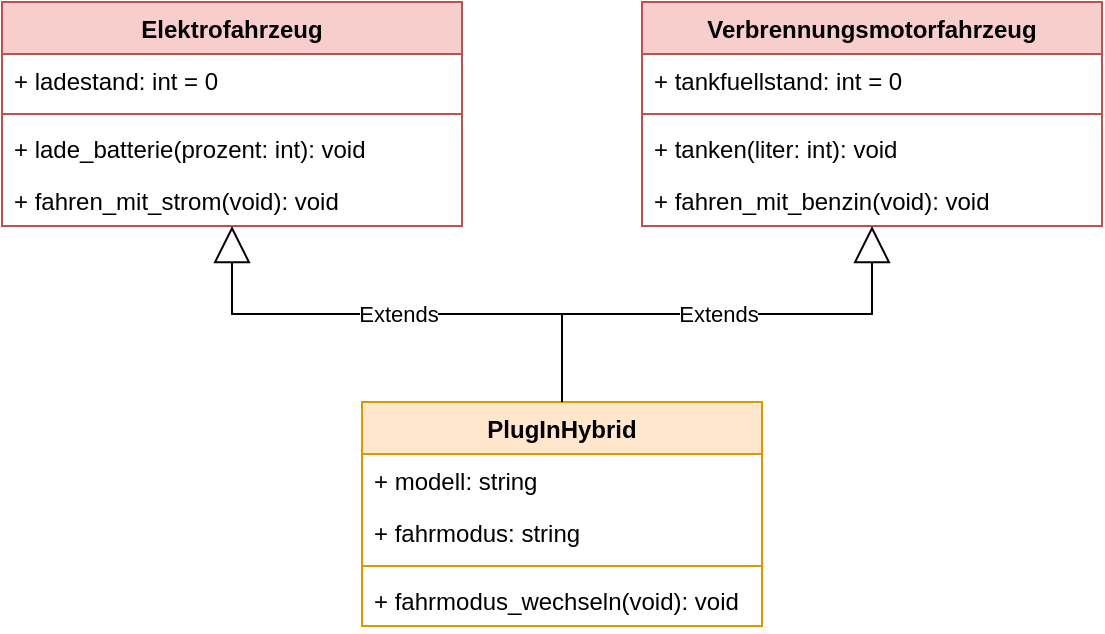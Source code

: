 <mxfile version="26.1.1">
  <diagram name="Seite-1" id="t1emL3vpIH7qn-BHUX7M">
    <mxGraphModel dx="954" dy="498" grid="1" gridSize="10" guides="1" tooltips="1" connect="1" arrows="1" fold="1" page="1" pageScale="1" pageWidth="827" pageHeight="1169" math="0" shadow="0">
      <root>
        <mxCell id="0" />
        <mxCell id="1" parent="0" />
        <mxCell id="ouGo8xsbE3St2x3m8OEg-1" value="Elektrofahrzeug" style="swimlane;fontStyle=1;align=center;verticalAlign=top;childLayout=stackLayout;horizontal=1;startSize=26;horizontalStack=0;resizeParent=1;resizeParentMax=0;resizeLast=0;collapsible=1;marginBottom=0;whiteSpace=wrap;html=1;fillColor=#f8cecc;strokeColor=#b85450;" parent="1" vertex="1">
          <mxGeometry x="120" y="40" width="230" height="112" as="geometry" />
        </mxCell>
        <mxCell id="ouGo8xsbE3St2x3m8OEg-2" value="&lt;div&gt;+ ladestand: int = 0&lt;/div&gt;" style="text;strokeColor=none;fillColor=none;align=left;verticalAlign=top;spacingLeft=4;spacingRight=4;overflow=hidden;rotatable=0;points=[[0,0.5],[1,0.5]];portConstraint=eastwest;whiteSpace=wrap;html=1;" parent="ouGo8xsbE3St2x3m8OEg-1" vertex="1">
          <mxGeometry y="26" width="230" height="26" as="geometry" />
        </mxCell>
        <mxCell id="ouGo8xsbE3St2x3m8OEg-3" value="" style="line;strokeWidth=1;fillColor=none;align=left;verticalAlign=middle;spacingTop=-1;spacingLeft=3;spacingRight=3;rotatable=0;labelPosition=right;points=[];portConstraint=eastwest;strokeColor=inherit;" parent="ouGo8xsbE3St2x3m8OEg-1" vertex="1">
          <mxGeometry y="52" width="230" height="8" as="geometry" />
        </mxCell>
        <mxCell id="ouGo8xsbE3St2x3m8OEg-4" value="+ lade_batterie(prozent: int): void" style="text;strokeColor=none;fillColor=none;align=left;verticalAlign=top;spacingLeft=4;spacingRight=4;overflow=hidden;rotatable=0;points=[[0,0.5],[1,0.5]];portConstraint=eastwest;whiteSpace=wrap;html=1;" parent="ouGo8xsbE3St2x3m8OEg-1" vertex="1">
          <mxGeometry y="60" width="230" height="26" as="geometry" />
        </mxCell>
        <mxCell id="ouGo8xsbE3St2x3m8OEg-52" value="+ fahren_mit_strom(void): void" style="text;strokeColor=none;fillColor=none;align=left;verticalAlign=top;spacingLeft=4;spacingRight=4;overflow=hidden;rotatable=0;points=[[0,0.5],[1,0.5]];portConstraint=eastwest;whiteSpace=wrap;html=1;" parent="ouGo8xsbE3St2x3m8OEg-1" vertex="1">
          <mxGeometry y="86" width="230" height="26" as="geometry" />
        </mxCell>
        <mxCell id="ouGo8xsbE3St2x3m8OEg-11" value="PlugInHybrid" style="swimlane;fontStyle=1;align=center;verticalAlign=top;childLayout=stackLayout;horizontal=1;startSize=26;horizontalStack=0;resizeParent=1;resizeParentMax=0;resizeLast=0;collapsible=1;marginBottom=0;whiteSpace=wrap;html=1;fillColor=#ffe6cc;strokeColor=#d79b00;" parent="1" vertex="1">
          <mxGeometry x="300" y="240" width="200" height="112" as="geometry">
            <mxRectangle x="190" y="280" width="70" height="30" as="alternateBounds" />
          </mxGeometry>
        </mxCell>
        <mxCell id="ouGo8xsbE3St2x3m8OEg-12" value="&lt;div&gt;+ modell: string&lt;/div&gt;" style="text;strokeColor=none;fillColor=none;align=left;verticalAlign=top;spacingLeft=4;spacingRight=4;overflow=hidden;rotatable=0;points=[[0,0.5],[1,0.5]];portConstraint=eastwest;whiteSpace=wrap;html=1;" parent="ouGo8xsbE3St2x3m8OEg-11" vertex="1">
          <mxGeometry y="26" width="200" height="26" as="geometry" />
        </mxCell>
        <mxCell id="9JGTw6nfhYtAahw3-cwn-1" value="&lt;div&gt;+ fahrmodus: string&lt;/div&gt;" style="text;strokeColor=none;fillColor=none;align=left;verticalAlign=top;spacingLeft=4;spacingRight=4;overflow=hidden;rotatable=0;points=[[0,0.5],[1,0.5]];portConstraint=eastwest;whiteSpace=wrap;html=1;" vertex="1" parent="ouGo8xsbE3St2x3m8OEg-11">
          <mxGeometry y="52" width="200" height="26" as="geometry" />
        </mxCell>
        <mxCell id="ouGo8xsbE3St2x3m8OEg-15" value="" style="line;strokeWidth=1;fillColor=none;align=left;verticalAlign=middle;spacingTop=-1;spacingLeft=3;spacingRight=3;rotatable=0;labelPosition=right;points=[];portConstraint=eastwest;strokeColor=inherit;" parent="ouGo8xsbE3St2x3m8OEg-11" vertex="1">
          <mxGeometry y="78" width="200" height="8" as="geometry" />
        </mxCell>
        <mxCell id="ouGo8xsbE3St2x3m8OEg-16" value="+ fahrmodus_wechseln(void): void" style="text;strokeColor=none;fillColor=none;align=left;verticalAlign=top;spacingLeft=4;spacingRight=4;overflow=hidden;rotatable=0;points=[[0,0.5],[1,0.5]];portConstraint=eastwest;whiteSpace=wrap;html=1;" parent="ouGo8xsbE3St2x3m8OEg-11" vertex="1">
          <mxGeometry y="86" width="200" height="26" as="geometry" />
        </mxCell>
        <mxCell id="ouGo8xsbE3St2x3m8OEg-53" value="Verbrennungsmotorfahrzeug" style="swimlane;fontStyle=1;align=center;verticalAlign=top;childLayout=stackLayout;horizontal=1;startSize=26;horizontalStack=0;resizeParent=1;resizeParentMax=0;resizeLast=0;collapsible=1;marginBottom=0;whiteSpace=wrap;html=1;fillColor=#f8cecc;strokeColor=#b85450;" parent="1" vertex="1">
          <mxGeometry x="440" y="40" width="230" height="112" as="geometry" />
        </mxCell>
        <mxCell id="ouGo8xsbE3St2x3m8OEg-54" value="&lt;div&gt;+ tankfuellstand: int = 0&lt;/div&gt;" style="text;strokeColor=none;fillColor=none;align=left;verticalAlign=top;spacingLeft=4;spacingRight=4;overflow=hidden;rotatable=0;points=[[0,0.5],[1,0.5]];portConstraint=eastwest;whiteSpace=wrap;html=1;" parent="ouGo8xsbE3St2x3m8OEg-53" vertex="1">
          <mxGeometry y="26" width="230" height="26" as="geometry" />
        </mxCell>
        <mxCell id="ouGo8xsbE3St2x3m8OEg-55" value="" style="line;strokeWidth=1;fillColor=none;align=left;verticalAlign=middle;spacingTop=-1;spacingLeft=3;spacingRight=3;rotatable=0;labelPosition=right;points=[];portConstraint=eastwest;strokeColor=inherit;" parent="ouGo8xsbE3St2x3m8OEg-53" vertex="1">
          <mxGeometry y="52" width="230" height="8" as="geometry" />
        </mxCell>
        <mxCell id="ouGo8xsbE3St2x3m8OEg-56" value="+ tanken(liter: int): void" style="text;strokeColor=none;fillColor=none;align=left;verticalAlign=top;spacingLeft=4;spacingRight=4;overflow=hidden;rotatable=0;points=[[0,0.5],[1,0.5]];portConstraint=eastwest;whiteSpace=wrap;html=1;" parent="ouGo8xsbE3St2x3m8OEg-53" vertex="1">
          <mxGeometry y="60" width="230" height="26" as="geometry" />
        </mxCell>
        <mxCell id="ouGo8xsbE3St2x3m8OEg-57" value="+ fahren_mit_benzin(void): void" style="text;strokeColor=none;fillColor=none;align=left;verticalAlign=top;spacingLeft=4;spacingRight=4;overflow=hidden;rotatable=0;points=[[0,0.5],[1,0.5]];portConstraint=eastwest;whiteSpace=wrap;html=1;" parent="ouGo8xsbE3St2x3m8OEg-53" vertex="1">
          <mxGeometry y="86" width="230" height="26" as="geometry" />
        </mxCell>
        <mxCell id="ouGo8xsbE3St2x3m8OEg-58" value="Extends" style="endArrow=block;endSize=16;endFill=0;html=1;rounded=0;exitX=0.5;exitY=0;exitDx=0;exitDy=0;edgeStyle=orthogonalEdgeStyle;entryX=0.5;entryY=1;entryDx=0;entryDy=0;" parent="1" source="ouGo8xsbE3St2x3m8OEg-11" target="ouGo8xsbE3St2x3m8OEg-1" edge="1">
          <mxGeometry width="160" relative="1" as="geometry">
            <mxPoint x="110" y="220" as="sourcePoint" />
            <mxPoint x="230" y="180" as="targetPoint" />
          </mxGeometry>
        </mxCell>
        <mxCell id="ouGo8xsbE3St2x3m8OEg-59" value="Extends" style="endArrow=block;endSize=16;endFill=0;html=1;rounded=0;exitX=0.5;exitY=0;exitDx=0;exitDy=0;edgeStyle=orthogonalEdgeStyle;entryX=0.5;entryY=1;entryDx=0;entryDy=0;" parent="1" source="ouGo8xsbE3St2x3m8OEg-11" target="ouGo8xsbE3St2x3m8OEg-53" edge="1">
          <mxGeometry width="160" relative="1" as="geometry">
            <mxPoint x="410" y="250" as="sourcePoint" />
            <mxPoint x="245" y="162" as="targetPoint" />
          </mxGeometry>
        </mxCell>
      </root>
    </mxGraphModel>
  </diagram>
</mxfile>
